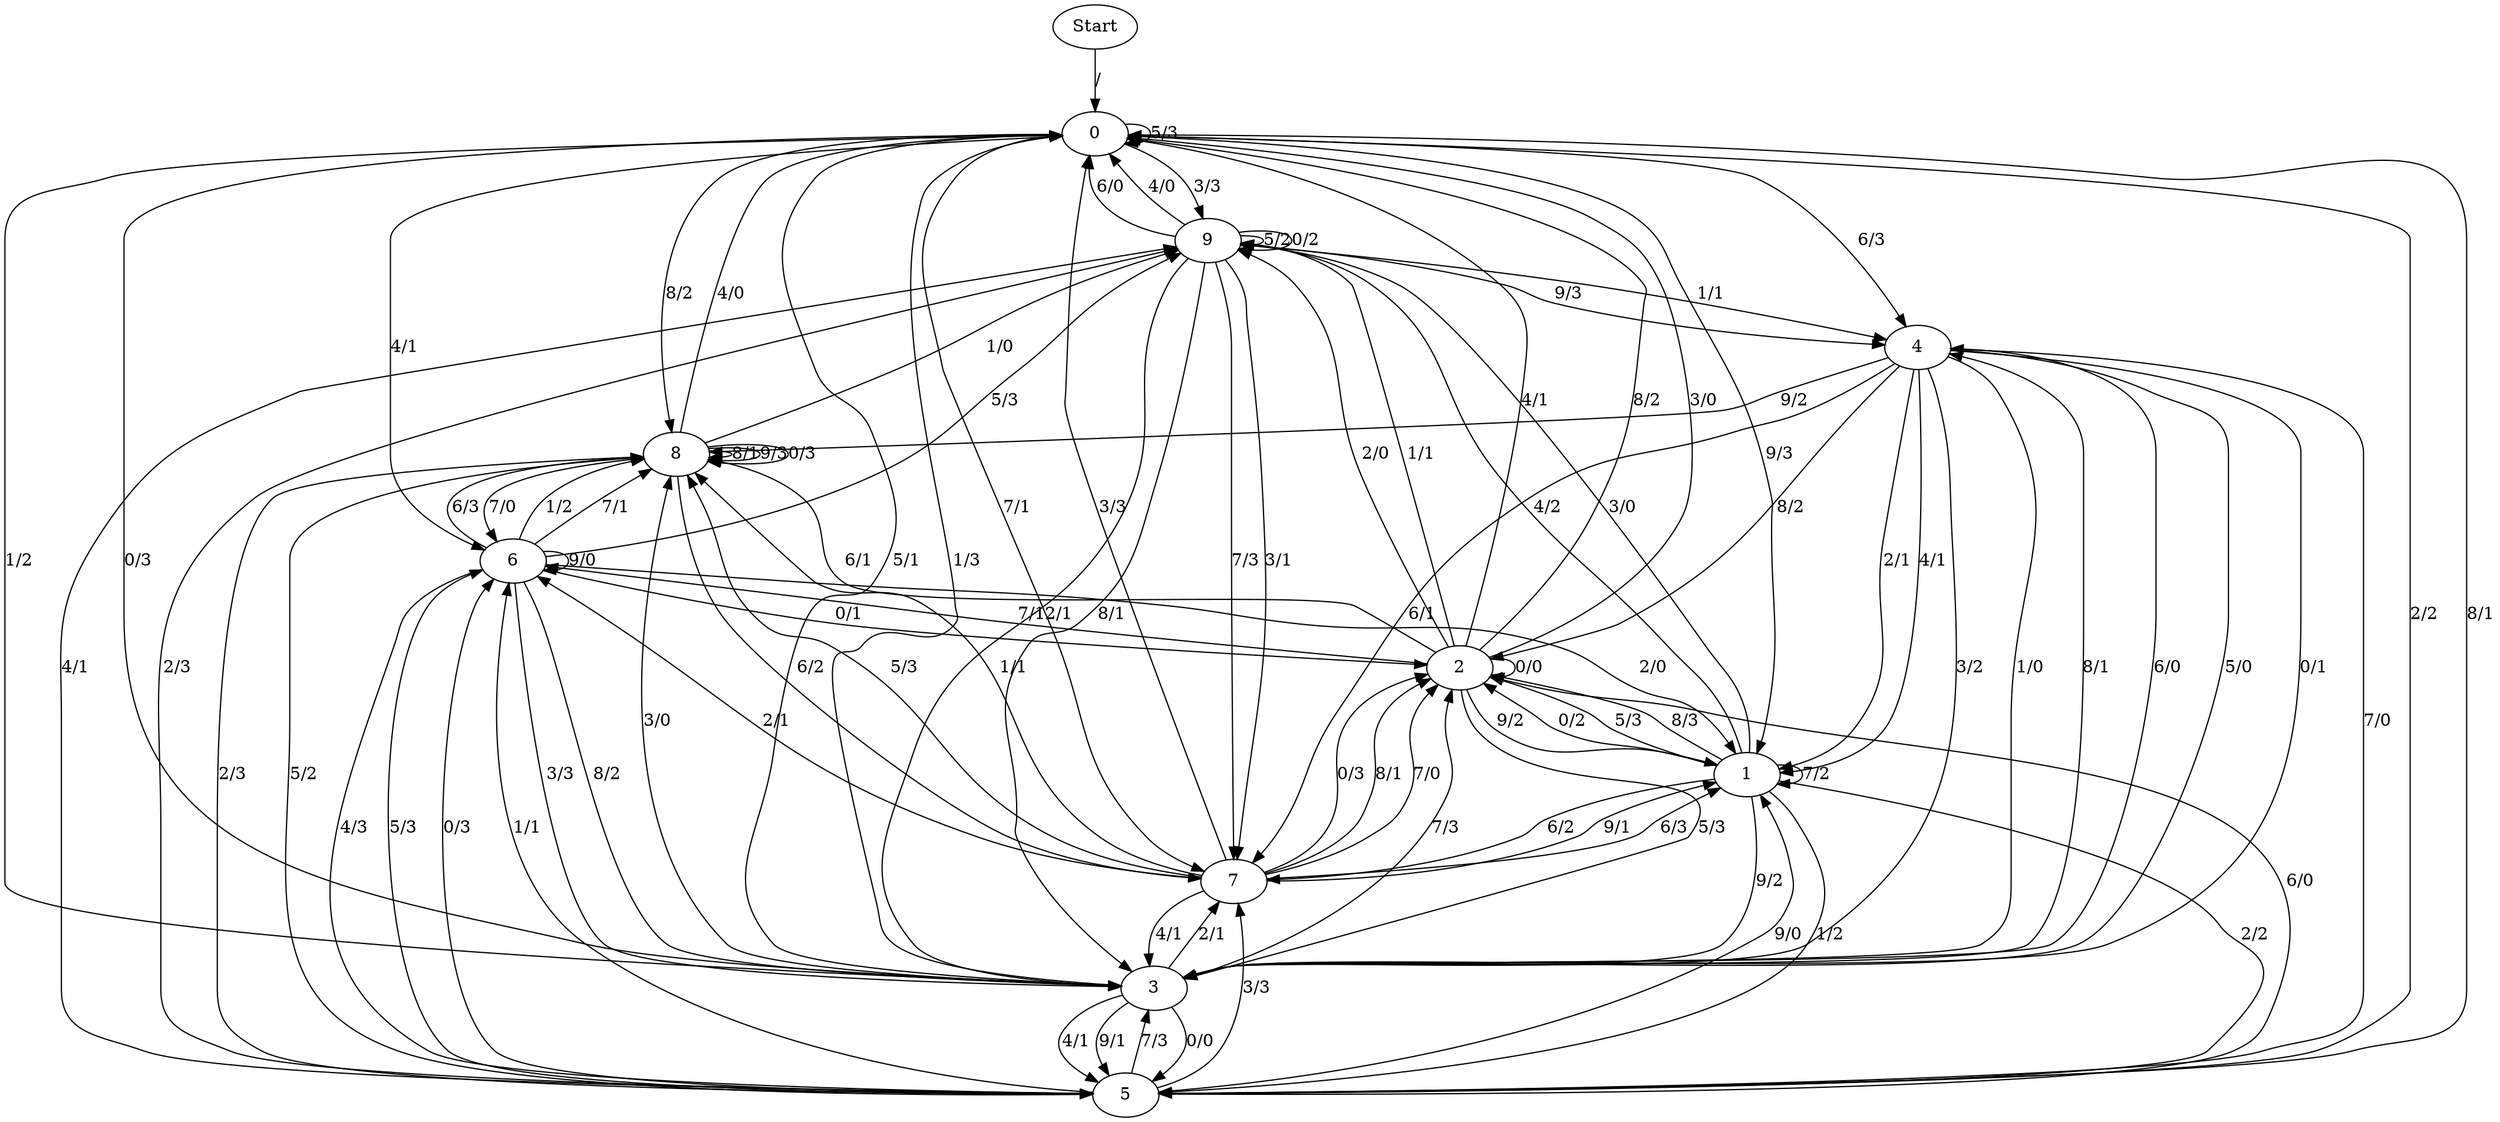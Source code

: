 digraph {
	Start -> 0 [label="/"]
	0 -> 9 [label="3/3"]
	0 -> 8 [label="8/2"]
	0 -> 5 [label="2/2"]
	0 -> 3 [label="1/2"]
	0 -> 7 [label="7/1"]
	0 -> 4 [label="6/3"]
	0 -> 3 [label="0/3"]
	0 -> 6 [label="4/1"]
	0 -> 0 [label="5/3"]
	0 -> 1 [label="9/3"]
	3 -> 4 [label="8/1"]
	3 -> 5 [label="9/1"]
	3 -> 5 [label="0/0"]
	3 -> 0 [label="5/1"]
	3 -> 7 [label="2/1"]
	3 -> 2 [label="7/3"]
	3 -> 8 [label="3/0"]
	3 -> 0 [label="1/3"]
	3 -> 5 [label="4/1"]
	3 -> 4 [label="6/0"]
	5 -> 0 [label="8/1"]
	5 -> 6 [label="5/3"]
	5 -> 7 [label="3/3"]
	5 -> 9 [label="4/1"]
	5 -> 9 [label="2/3"]
	5 -> 1 [label="9/0"]
	5 -> 3 [label="7/3"]
	5 -> 6 [label="0/3"]
	5 -> 2 [label="6/0"]
	5 -> 6 [label="1/1"]
	1 -> 5 [label="2/2"]
	1 -> 2 [label="0/2"]
	1 -> 9 [label="4/2"]
	1 -> 7 [label="6/2"]
	1 -> 2 [label="5/3"]
	1 -> 5 [label="1/2"]
	1 -> 3 [label="9/2"]
	1 -> 1 [label="7/2"]
	1 -> 9 [label="3/0"]
	1 -> 2 [label="8/3"]
	2 -> 9 [label="1/1"]
	2 -> 9 [label="2/0"]
	2 -> 0 [label="4/1"]
	2 -> 0 [label="8/2"]
	2 -> 1 [label="9/2"]
	2 -> 6 [label="7/1"]
	2 -> 2 [label="0/0"]
	2 -> 0 [label="3/0"]
	2 -> 3 [label="5/3"]
	2 -> 8 [label="6/1"]
	9 -> 0 [label="6/0"]
	9 -> 7 [label="7/3"]
	9 -> 4 [label="1/1"]
	9 -> 9 [label="5/2"]
	9 -> 3 [label="2/1"]
	9 -> 3 [label="8/1"]
	9 -> 0 [label="4/0"]
	9 -> 4 [label="9/3"]
	9 -> 7 [label="3/1"]
	9 -> 9 [label="0/2"]
	4 -> 2 [label="8/2"]
	4 -> 1 [label="4/1"]
	4 -> 5 [label="7/0"]
	4 -> 3 [label="1/0"]
	4 -> 7 [label="6/1"]
	4 -> 8 [label="9/2"]
	4 -> 1 [label="2/1"]
	4 -> 3 [label="5/0"]
	4 -> 3 [label="0/1"]
	4 -> 3 [label="3/2"]
	8 -> 7 [label="6/2"]
	8 -> 8 [label="8/1"]
	8 -> 9 [label="1/0"]
	8 -> 5 [label="2/3"]
	8 -> 8 [label="9/3"]
	8 -> 6 [label="7/0"]
	8 -> 5 [label="5/2"]
	8 -> 8 [label="0/3"]
	8 -> 0 [label="4/0"]
	7 -> 6 [label="2/1"]
	7 -> 0 [label="3/3"]
	7 -> 8 [label="5/3"]
	7 -> 2 [label="0/3"]
	7 -> 8 [label="1/1"]
	7 -> 3 [label="4/1"]
	7 -> 2 [label="8/1"]
	7 -> 2 [label="7/0"]
	7 -> 1 [label="9/1"]
	7 -> 1 [label="6/3"]
	6 -> 5 [label="4/3"]
	6 -> 8 [label="1/2"]
	6 -> 1 [label="2/0"]
	6 -> 8 [label="7/1"]
	6 -> 3 [label="3/3"]
	6 -> 8 [label="6/3"]
	6 -> 3 [label="8/2"]
	6 -> 6 [label="9/0"]
	6 -> 9 [label="5/3"]
	6 -> 2 [label="0/1"]
}